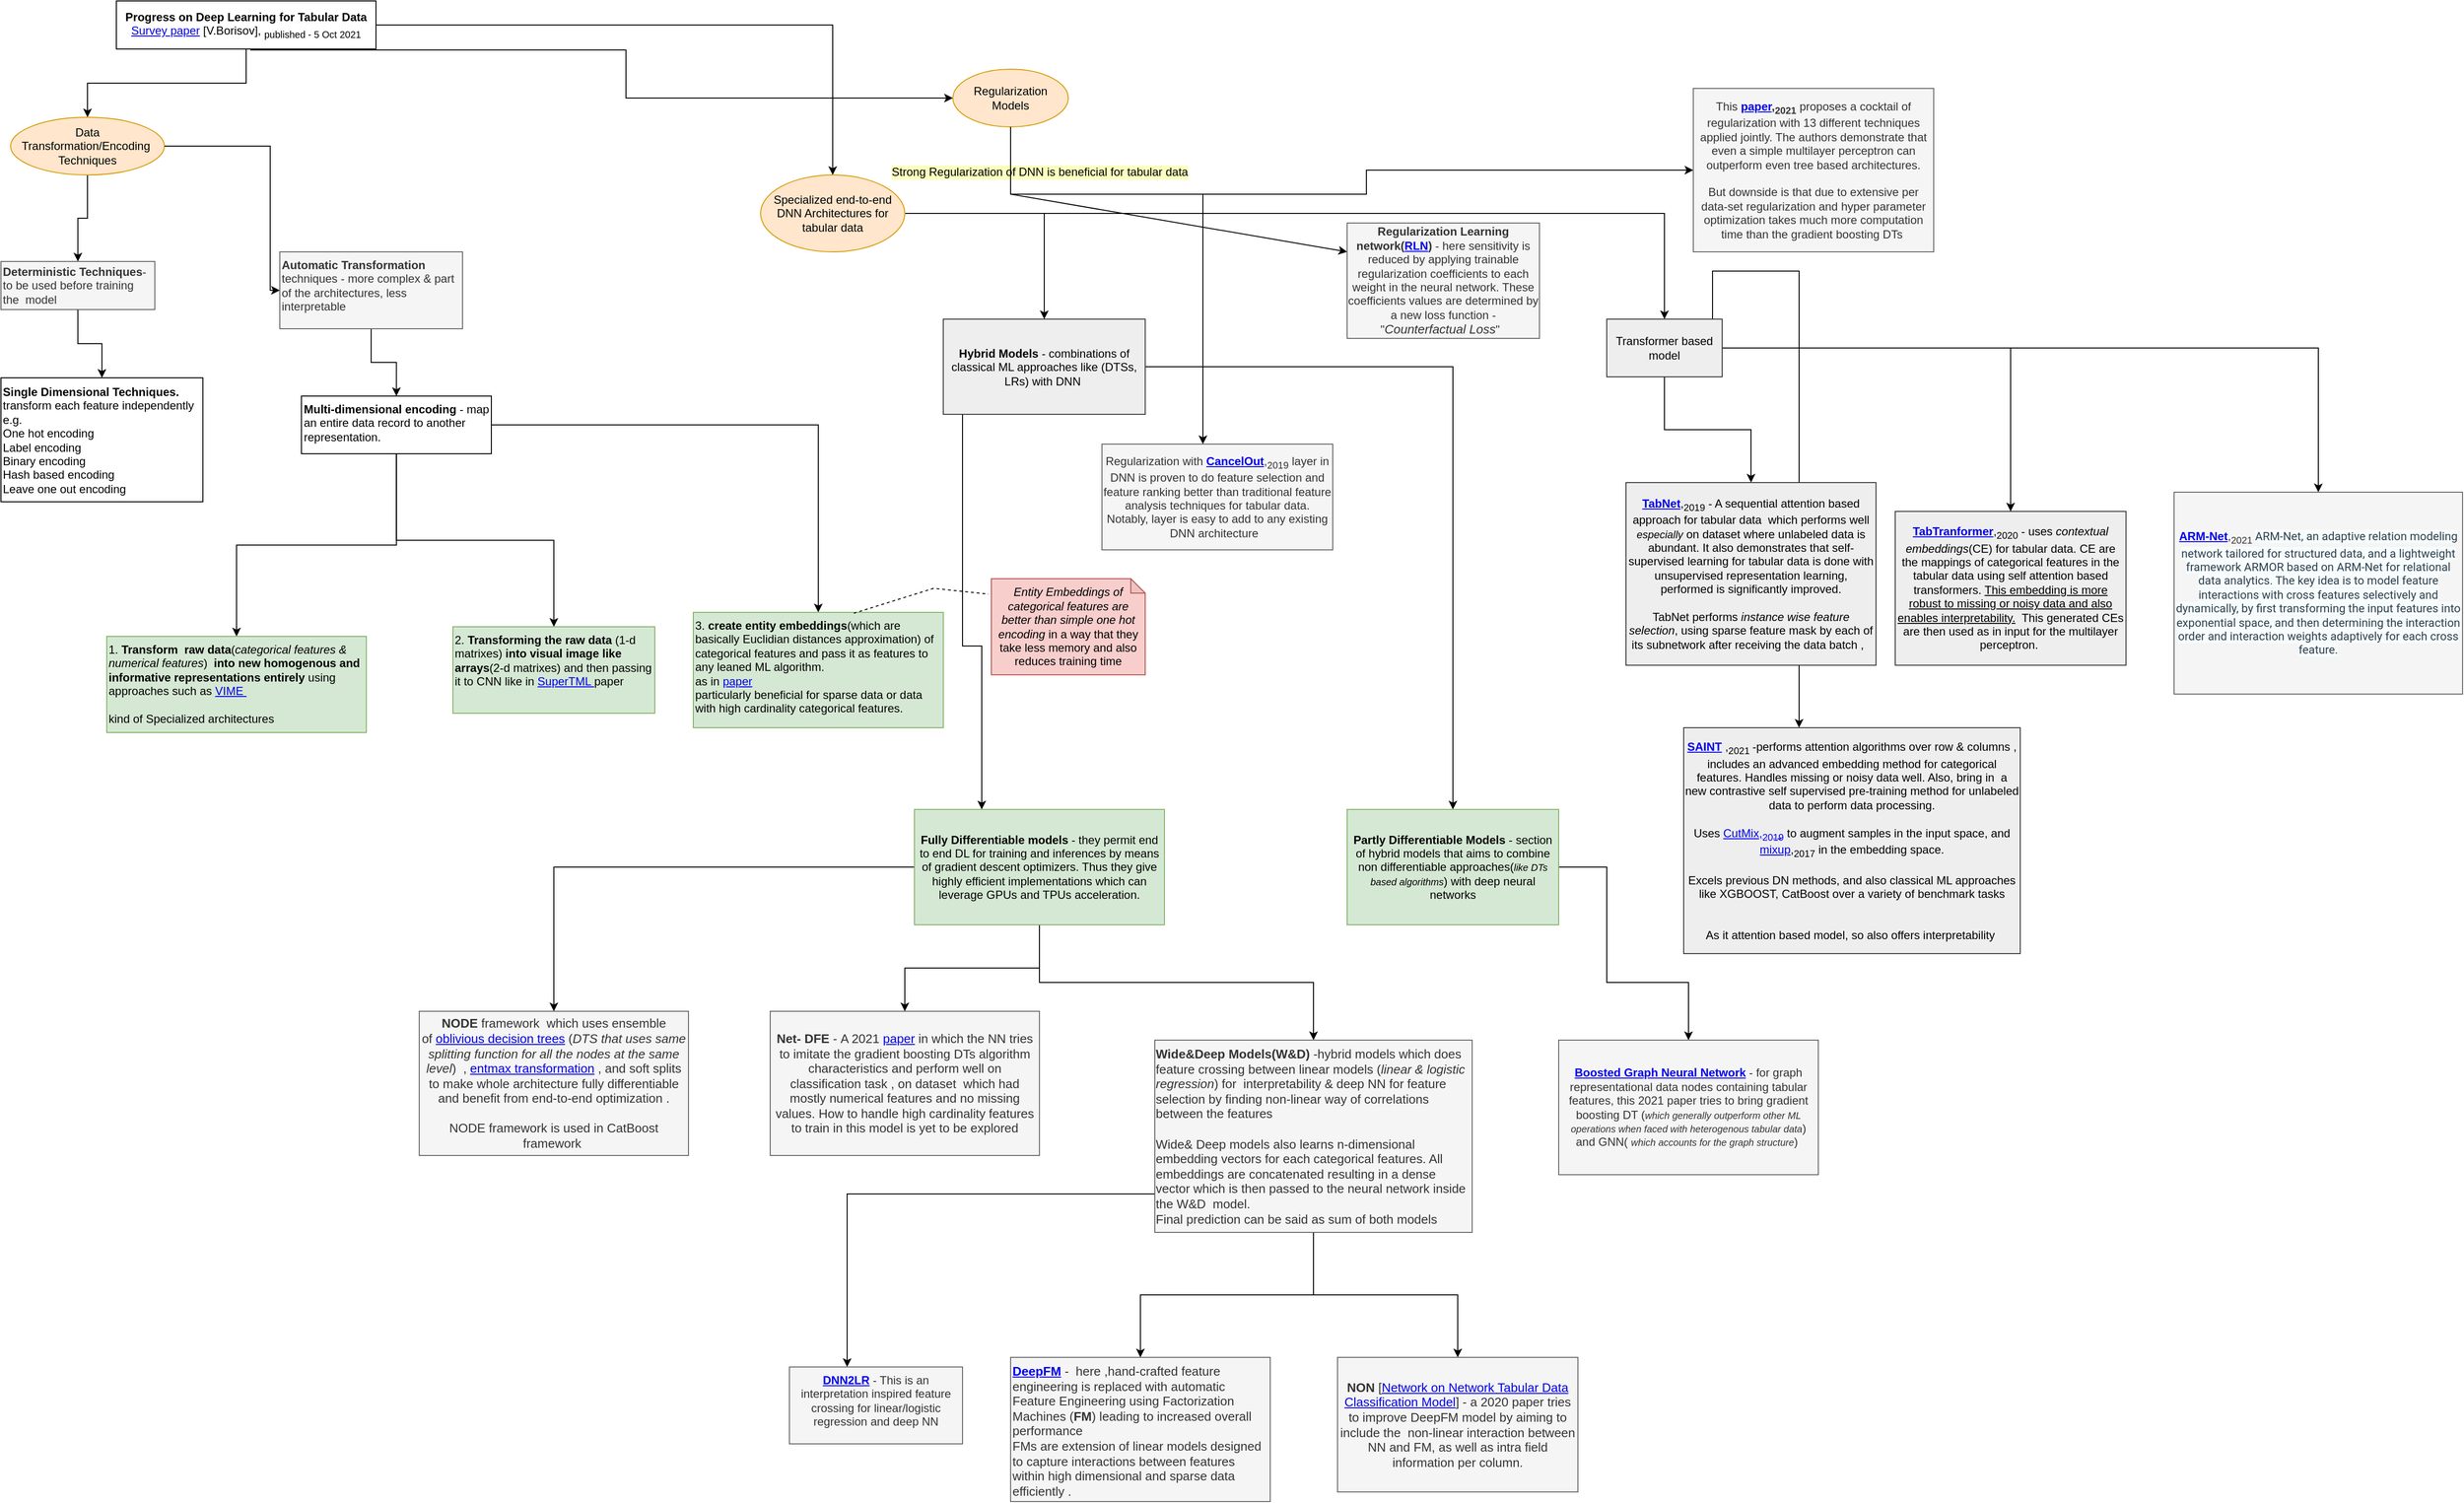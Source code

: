 <mxfile version="17.1.3" type="github">
  <diagram id="-sU3lRYDqtlFAzhdu7HP" name="Page-1">
    <mxGraphModel dx="4500" dy="2130" grid="1" gridSize="10" guides="1" tooltips="1" connect="1" arrows="1" fold="1" page="1" pageScale="1" pageWidth="850" pageHeight="1100" math="0" shadow="0">
      <root>
        <mxCell id="0" />
        <mxCell id="1" parent="0" />
        <mxCell id="ol4tRR3ZWzO9gdeLCyDH-3" value="" style="edgeStyle=orthogonalEdgeStyle;rounded=0;orthogonalLoop=1;jettySize=auto;html=1;" edge="1" parent="1" source="ol4tRR3ZWzO9gdeLCyDH-1" target="ol4tRR3ZWzO9gdeLCyDH-2">
          <mxGeometry relative="1" as="geometry" />
        </mxCell>
        <mxCell id="ol4tRR3ZWzO9gdeLCyDH-5" value="" style="edgeStyle=orthogonalEdgeStyle;rounded=0;orthogonalLoop=1;jettySize=auto;html=1;" edge="1" parent="1" source="ol4tRR3ZWzO9gdeLCyDH-1" target="ol4tRR3ZWzO9gdeLCyDH-4">
          <mxGeometry relative="1" as="geometry" />
        </mxCell>
        <mxCell id="ol4tRR3ZWzO9gdeLCyDH-7" value="" style="edgeStyle=orthogonalEdgeStyle;rounded=0;orthogonalLoop=1;jettySize=auto;html=1;" edge="1" parent="1" source="ol4tRR3ZWzO9gdeLCyDH-1" target="ol4tRR3ZWzO9gdeLCyDH-6">
          <mxGeometry relative="1" as="geometry">
            <Array as="points">
              <mxPoint x="270" y="70" />
              <mxPoint x="660" y="70" />
            </Array>
          </mxGeometry>
        </mxCell>
        <mxCell id="ol4tRR3ZWzO9gdeLCyDH-1" value="&lt;b&gt;Progress on Deep Learning for Tabular Data&lt;/b&gt;&lt;br&gt;&lt;a href=&quot;https://api.semanticscholar.org/CorpusID:238353897&quot;&gt;Survey paper&lt;/a&gt; [V.Borisov], &lt;sub&gt;published - 5 Oct 2021&lt;/sub&gt;" style="rounded=0;whiteSpace=wrap;html=1;" vertex="1" parent="1">
          <mxGeometry x="130" y="19" width="270" height="50" as="geometry" />
        </mxCell>
        <mxCell id="ol4tRR3ZWzO9gdeLCyDH-15" value="" style="edgeStyle=orthogonalEdgeStyle;rounded=0;orthogonalLoop=1;jettySize=auto;html=1;" edge="1" parent="1" source="ol4tRR3ZWzO9gdeLCyDH-2" target="ol4tRR3ZWzO9gdeLCyDH-14">
          <mxGeometry relative="1" as="geometry" />
        </mxCell>
        <mxCell id="ol4tRR3ZWzO9gdeLCyDH-2" value="Data Transformation/Encoding&amp;nbsp; Techniques" style="ellipse;whiteSpace=wrap;html=1;rounded=0;fillColor=#ffe6cc;strokeColor=#d79b00;" vertex="1" parent="1">
          <mxGeometry x="20" y="140" width="160" height="60" as="geometry" />
        </mxCell>
        <mxCell id="ol4tRR3ZWzO9gdeLCyDH-36" value="" style="edgeStyle=orthogonalEdgeStyle;rounded=0;orthogonalLoop=1;jettySize=auto;html=1;" edge="1" parent="1" source="ol4tRR3ZWzO9gdeLCyDH-4" target="ol4tRR3ZWzO9gdeLCyDH-35">
          <mxGeometry relative="1" as="geometry" />
        </mxCell>
        <mxCell id="ol4tRR3ZWzO9gdeLCyDH-38" value="" style="edgeStyle=orthogonalEdgeStyle;rounded=0;orthogonalLoop=1;jettySize=auto;html=1;" edge="1" parent="1" source="ol4tRR3ZWzO9gdeLCyDH-4" target="ol4tRR3ZWzO9gdeLCyDH-37">
          <mxGeometry relative="1" as="geometry" />
        </mxCell>
        <mxCell id="ol4tRR3ZWzO9gdeLCyDH-4" value="Specialized end-to-end DNN Architectures for tabular data" style="ellipse;whiteSpace=wrap;html=1;rounded=0;fillColor=#ffe6cc;strokeColor=#d79b00;" vertex="1" parent="1">
          <mxGeometry x="800" y="200" width="150" height="80" as="geometry" />
        </mxCell>
        <mxCell id="ol4tRR3ZWzO9gdeLCyDH-67" value="" style="edgeStyle=orthogonalEdgeStyle;rounded=0;orthogonalLoop=1;jettySize=auto;html=1;fontSize=12;" edge="1" parent="1" source="ol4tRR3ZWzO9gdeLCyDH-6" target="ol4tRR3ZWzO9gdeLCyDH-66">
          <mxGeometry relative="1" as="geometry">
            <Array as="points">
              <mxPoint x="1060" y="220" />
              <mxPoint x="1260" y="220" />
            </Array>
          </mxGeometry>
        </mxCell>
        <mxCell id="ol4tRR3ZWzO9gdeLCyDH-68" value="Strong Regularization of DNN is beneficial for tabular data" style="edgeLabel;html=1;align=center;verticalAlign=middle;resizable=0;points=[];fontSize=12;labelBackgroundColor=#FBFFBF;" vertex="1" connectable="0" parent="ol4tRR3ZWzO9gdeLCyDH-67">
          <mxGeometry x="0.293" y="-2" relative="1" as="geometry">
            <mxPoint x="-168" y="-96" as="offset" />
          </mxGeometry>
        </mxCell>
        <mxCell id="ol4tRR3ZWzO9gdeLCyDH-70" value="" style="edgeStyle=orthogonalEdgeStyle;rounded=0;orthogonalLoop=1;jettySize=auto;html=1;fontSize=12;" edge="1" parent="1" source="ol4tRR3ZWzO9gdeLCyDH-6" target="ol4tRR3ZWzO9gdeLCyDH-69">
          <mxGeometry relative="1" as="geometry">
            <Array as="points">
              <mxPoint x="1060" y="220" />
              <mxPoint x="1430" y="220" />
            </Array>
          </mxGeometry>
        </mxCell>
        <mxCell id="ol4tRR3ZWzO9gdeLCyDH-6" value="Regularization Models" style="ellipse;whiteSpace=wrap;html=1;rounded=0;fillColor=#ffe6cc;strokeColor=#d79b00;" vertex="1" parent="1">
          <mxGeometry x="1000" y="90" width="120" height="60" as="geometry" />
        </mxCell>
        <mxCell id="ol4tRR3ZWzO9gdeLCyDH-18" value="" style="edgeStyle=orthogonalEdgeStyle;rounded=0;orthogonalLoop=1;jettySize=auto;html=1;exitX=1;exitY=0.5;exitDx=0;exitDy=0;" edge="1" parent="1" source="ol4tRR3ZWzO9gdeLCyDH-2" target="ol4tRR3ZWzO9gdeLCyDH-17">
          <mxGeometry relative="1" as="geometry">
            <mxPoint x="330" y="340" as="sourcePoint" />
            <Array as="points">
              <mxPoint x="290" y="170" />
              <mxPoint x="290" y="320" />
            </Array>
          </mxGeometry>
        </mxCell>
        <mxCell id="ol4tRR3ZWzO9gdeLCyDH-24" value="" style="edgeStyle=orthogonalEdgeStyle;rounded=0;orthogonalLoop=1;jettySize=auto;html=1;" edge="1" parent="1" source="ol4tRR3ZWzO9gdeLCyDH-14" target="ol4tRR3ZWzO9gdeLCyDH-23">
          <mxGeometry relative="1" as="geometry" />
        </mxCell>
        <mxCell id="ol4tRR3ZWzO9gdeLCyDH-14" value="&lt;b&gt;Deterministic Techniques&lt;/b&gt;- to be used before training the&amp;nbsp; model" style="whiteSpace=wrap;html=1;fillColor=#f5f5f5;strokeColor=#666666;rounded=0;align=left;fontColor=#333333;" vertex="1" parent="1">
          <mxGeometry x="10" y="290" width="160" height="50" as="geometry" />
        </mxCell>
        <mxCell id="ol4tRR3ZWzO9gdeLCyDH-26" value="" style="edgeStyle=orthogonalEdgeStyle;rounded=0;orthogonalLoop=1;jettySize=auto;html=1;" edge="1" parent="1" source="ol4tRR3ZWzO9gdeLCyDH-17" target="ol4tRR3ZWzO9gdeLCyDH-25">
          <mxGeometry relative="1" as="geometry" />
        </mxCell>
        <mxCell id="ol4tRR3ZWzO9gdeLCyDH-17" value="&lt;b&gt;Automatic Transformation&lt;/b&gt; techniques - more complex &amp;amp; part of the architectures, less interpretable" style="whiteSpace=wrap;html=1;fillColor=#f5f5f5;strokeColor=#666666;rounded=0;align=left;verticalAlign=top;fontColor=#333333;" vertex="1" parent="1">
          <mxGeometry x="300" y="280" width="190" height="80" as="geometry" />
        </mxCell>
        <mxCell id="ol4tRR3ZWzO9gdeLCyDH-23" value="&lt;b&gt;Single Dimensional Techniques.&lt;/b&gt;&lt;br&gt;transform each feature independently&amp;nbsp;&lt;br&gt;e.g.&lt;br&gt;One hot encoding&lt;br&gt;Label encoding&lt;br&gt;Binary encoding&lt;br&gt;Hash based encoding&lt;br&gt;Leave one out encoding" style="rounded=0;whiteSpace=wrap;html=1;align=left;" vertex="1" parent="1">
          <mxGeometry x="10" y="411" width="210" height="129" as="geometry" />
        </mxCell>
        <mxCell id="ol4tRR3ZWzO9gdeLCyDH-28" value="" style="edgeStyle=orthogonalEdgeStyle;rounded=0;orthogonalLoop=1;jettySize=auto;html=1;" edge="1" parent="1" source="ol4tRR3ZWzO9gdeLCyDH-25" target="ol4tRR3ZWzO9gdeLCyDH-27">
          <mxGeometry relative="1" as="geometry" />
        </mxCell>
        <mxCell id="ol4tRR3ZWzO9gdeLCyDH-30" value="" style="edgeStyle=orthogonalEdgeStyle;rounded=0;orthogonalLoop=1;jettySize=auto;html=1;" edge="1" parent="1" source="ol4tRR3ZWzO9gdeLCyDH-25" target="ol4tRR3ZWzO9gdeLCyDH-29">
          <mxGeometry relative="1" as="geometry" />
        </mxCell>
        <mxCell id="ol4tRR3ZWzO9gdeLCyDH-32" value="" style="edgeStyle=orthogonalEdgeStyle;rounded=0;orthogonalLoop=1;jettySize=auto;html=1;" edge="1" parent="1" source="ol4tRR3ZWzO9gdeLCyDH-25" target="ol4tRR3ZWzO9gdeLCyDH-31">
          <mxGeometry relative="1" as="geometry" />
        </mxCell>
        <mxCell id="ol4tRR3ZWzO9gdeLCyDH-25" value="&lt;b&gt;Multi-dimensional encoding &lt;/b&gt;- map an entire data record to another representation." style="whiteSpace=wrap;html=1;align=left;verticalAlign=top;rounded=0;" vertex="1" parent="1">
          <mxGeometry x="322.5" y="430" width="197.5" height="60" as="geometry" />
        </mxCell>
        <mxCell id="ol4tRR3ZWzO9gdeLCyDH-27" value="1. &lt;b&gt;Transform&amp;nbsp; raw data&lt;/b&gt;(&lt;i&gt;categorical features &amp;amp; numerical features&lt;/i&gt;)&amp;nbsp; &lt;b&gt;into new homogenous and informative representations entirely &lt;/b&gt;using approaches such as &lt;a href=&quot;https://www.semanticscholar.org/paper/1be6ddac2e262ff915c9fc2eacbf615082240219&quot;&gt;VIME&lt;b&gt;&amp;nbsp;&lt;/b&gt;&lt;/a&gt;&lt;br&gt;&lt;br&gt;kind of Specialized architectures" style="whiteSpace=wrap;html=1;align=left;verticalAlign=top;fillColor=#d5e8d4;strokeColor=#82b366;rounded=0;" vertex="1" parent="1">
          <mxGeometry x="120" y="680" width="270" height="100" as="geometry" />
        </mxCell>
        <mxCell id="ol4tRR3ZWzO9gdeLCyDH-29" value="2. &lt;b&gt;Transforming the raw data&lt;/b&gt; (1-d matrixes) &lt;b&gt;into visual image like arrays&lt;/b&gt;(2-d matrixes) and then passing it to CNN like in &lt;a href=&quot;https://www.semanticscholar.org/paper/504fd8a5eec03ec865f43cae9886004ac7b96d67&quot;&gt;SuperTML &lt;/a&gt;paper" style="whiteSpace=wrap;html=1;align=left;verticalAlign=top;fillColor=#d5e8d4;strokeColor=#82b366;rounded=0;" vertex="1" parent="1">
          <mxGeometry x="480" y="670" width="210" height="90" as="geometry" />
        </mxCell>
        <mxCell id="ol4tRR3ZWzO9gdeLCyDH-31" value="3. &lt;b&gt;create entity embeddings&lt;/b&gt;(which are basically Euclidian distances approximation) of categorical features and pass it as features to any leaned ML algorithm.&amp;nbsp;&lt;br&gt;as in &lt;a href=&quot;https://www.semanticscholar.org/paper/f9408afe434ab6ea5e852d92d5454063815a8685&quot;&gt;paper&lt;/a&gt;&lt;br&gt;particularly beneficial for sparse data or data with high cardinality categorical features." style="whiteSpace=wrap;html=1;align=left;verticalAlign=top;fillColor=#d5e8d4;strokeColor=#82b366;rounded=0;" vertex="1" parent="1">
          <mxGeometry x="730" y="655" width="260" height="120" as="geometry" />
        </mxCell>
        <mxCell id="ol4tRR3ZWzO9gdeLCyDH-33" value="&lt;i&gt;Entity Embeddings of categorical features are better than simple one hot encoding&lt;/i&gt; in a way that they take less memory and also reduces training time" style="shape=note;whiteSpace=wrap;html=1;backgroundOutline=1;darkOpacity=0.05;size=15;fillColor=#f8cecc;strokeColor=#b85450;" vertex="1" parent="1">
          <mxGeometry x="1040" y="620" width="160" height="100" as="geometry" />
        </mxCell>
        <mxCell id="ol4tRR3ZWzO9gdeLCyDH-34" value="" style="endArrow=none;dashed=1;html=1;rounded=0;entryX=-0.019;entryY=0.16;entryDx=0;entryDy=0;entryPerimeter=0;exitX=0.642;exitY=0.008;exitDx=0;exitDy=0;exitPerimeter=0;" edge="1" parent="1" source="ol4tRR3ZWzO9gdeLCyDH-31" target="ol4tRR3ZWzO9gdeLCyDH-33">
          <mxGeometry width="50" height="50" relative="1" as="geometry">
            <mxPoint x="900" y="650" as="sourcePoint" />
            <mxPoint x="950" y="600" as="targetPoint" />
            <Array as="points">
              <mxPoint x="980" y="630" />
            </Array>
          </mxGeometry>
        </mxCell>
        <mxCell id="ol4tRR3ZWzO9gdeLCyDH-40" value="" style="edgeStyle=orthogonalEdgeStyle;rounded=0;orthogonalLoop=1;jettySize=auto;html=1;" edge="1" parent="1" source="ol4tRR3ZWzO9gdeLCyDH-35" target="ol4tRR3ZWzO9gdeLCyDH-39">
          <mxGeometry relative="1" as="geometry">
            <Array as="points">
              <mxPoint x="1010" y="690" />
              <mxPoint x="1030" y="690" />
            </Array>
          </mxGeometry>
        </mxCell>
        <mxCell id="ol4tRR3ZWzO9gdeLCyDH-42" value="" style="edgeStyle=orthogonalEdgeStyle;rounded=0;orthogonalLoop=1;jettySize=auto;html=1;" edge="1" parent="1" source="ol4tRR3ZWzO9gdeLCyDH-35" target="ol4tRR3ZWzO9gdeLCyDH-41">
          <mxGeometry relative="1" as="geometry" />
        </mxCell>
        <mxCell id="ol4tRR3ZWzO9gdeLCyDH-35" value="&lt;b&gt;Hybrid Models &lt;/b&gt;- combinations of classical ML approaches like (DTSs, LRs) with DNN&amp;nbsp;" style="whiteSpace=wrap;html=1;fillColor=#eeeeee;strokeColor=#36393d;rounded=0;" vertex="1" parent="1">
          <mxGeometry x="990" y="350" width="210" height="99" as="geometry" />
        </mxCell>
        <mxCell id="ol4tRR3ZWzO9gdeLCyDH-59" value="" style="edgeStyle=orthogonalEdgeStyle;rounded=0;orthogonalLoop=1;jettySize=auto;html=1;fontSize=10;" edge="1" parent="1" source="ol4tRR3ZWzO9gdeLCyDH-37" target="ol4tRR3ZWzO9gdeLCyDH-58">
          <mxGeometry relative="1" as="geometry" />
        </mxCell>
        <mxCell id="ol4tRR3ZWzO9gdeLCyDH-61" value="" style="edgeStyle=orthogonalEdgeStyle;rounded=0;orthogonalLoop=1;jettySize=auto;html=1;fontSize=11;" edge="1" parent="1" source="ol4tRR3ZWzO9gdeLCyDH-37" target="ol4tRR3ZWzO9gdeLCyDH-60">
          <mxGeometry relative="1" as="geometry" />
        </mxCell>
        <mxCell id="ol4tRR3ZWzO9gdeLCyDH-63" value="" style="edgeStyle=orthogonalEdgeStyle;rounded=0;orthogonalLoop=1;jettySize=auto;html=1;fontSize=11;" edge="1" parent="1" source="ol4tRR3ZWzO9gdeLCyDH-37" target="ol4tRR3ZWzO9gdeLCyDH-62">
          <mxGeometry relative="1" as="geometry" />
        </mxCell>
        <mxCell id="ol4tRR3ZWzO9gdeLCyDH-65" value="" style="edgeStyle=orthogonalEdgeStyle;rounded=0;orthogonalLoop=1;jettySize=auto;html=1;fontSize=12;" edge="1" parent="1" source="ol4tRR3ZWzO9gdeLCyDH-37" target="ol4tRR3ZWzO9gdeLCyDH-64">
          <mxGeometry relative="1" as="geometry">
            <Array as="points">
              <mxPoint x="1790" y="300" />
              <mxPoint x="1880" y="300" />
            </Array>
          </mxGeometry>
        </mxCell>
        <mxCell id="ol4tRR3ZWzO9gdeLCyDH-37" value="Transformer based model" style="whiteSpace=wrap;html=1;fillColor=#eeeeee;strokeColor=#36393d;rounded=0;" vertex="1" parent="1">
          <mxGeometry x="1680" y="350" width="120" height="60" as="geometry" />
        </mxCell>
        <mxCell id="ol4tRR3ZWzO9gdeLCyDH-44" value="" style="edgeStyle=orthogonalEdgeStyle;rounded=0;orthogonalLoop=1;jettySize=auto;html=1;" edge="1" parent="1" source="ol4tRR3ZWzO9gdeLCyDH-39" target="ol4tRR3ZWzO9gdeLCyDH-43">
          <mxGeometry relative="1" as="geometry" />
        </mxCell>
        <mxCell id="ol4tRR3ZWzO9gdeLCyDH-46" value="" style="edgeStyle=orthogonalEdgeStyle;rounded=0;orthogonalLoop=1;jettySize=auto;html=1;" edge="1" parent="1" source="ol4tRR3ZWzO9gdeLCyDH-39" target="ol4tRR3ZWzO9gdeLCyDH-45">
          <mxGeometry relative="1" as="geometry" />
        </mxCell>
        <mxCell id="ol4tRR3ZWzO9gdeLCyDH-48" value="" style="edgeStyle=orthogonalEdgeStyle;rounded=0;orthogonalLoop=1;jettySize=auto;html=1;" edge="1" parent="1" source="ol4tRR3ZWzO9gdeLCyDH-39" target="ol4tRR3ZWzO9gdeLCyDH-47">
          <mxGeometry relative="1" as="geometry" />
        </mxCell>
        <mxCell id="ol4tRR3ZWzO9gdeLCyDH-39" value="&lt;b&gt;Fully Differentiable models&lt;/b&gt; - they permit end to end DL for training and inferences by means of gradient descent optimizers. Thus they give highly efficient implementations which can leverage GPUs and TPUs acceleration." style="whiteSpace=wrap;html=1;fillColor=#d5e8d4;strokeColor=#82b366;rounded=0;" vertex="1" parent="1">
          <mxGeometry x="960" y="860" width="260" height="120" as="geometry" />
        </mxCell>
        <mxCell id="ol4tRR3ZWzO9gdeLCyDH-57" value="" style="edgeStyle=orthogonalEdgeStyle;rounded=0;orthogonalLoop=1;jettySize=auto;html=1;fontSize=10;" edge="1" parent="1" source="ol4tRR3ZWzO9gdeLCyDH-41" target="ol4tRR3ZWzO9gdeLCyDH-56">
          <mxGeometry relative="1" as="geometry">
            <Array as="points">
              <mxPoint x="1680" y="920" />
              <mxPoint x="1680" y="1040" />
              <mxPoint x="1765" y="1040" />
            </Array>
          </mxGeometry>
        </mxCell>
        <mxCell id="ol4tRR3ZWzO9gdeLCyDH-41" value="&lt;b&gt;Partly Differentiable Models&lt;/b&gt; - section of hybrid models that aims to combine non differentiable approaches(&lt;i&gt;&lt;font style=&quot;font-size: 10px&quot;&gt;like DTs based algorithms&lt;/font&gt;&lt;/i&gt;) with deep neural networks" style="whiteSpace=wrap;html=1;fillColor=#d5e8d4;strokeColor=#82b366;rounded=0;" vertex="1" parent="1">
          <mxGeometry x="1410" y="860" width="220" height="120" as="geometry" />
        </mxCell>
        <mxCell id="ol4tRR3ZWzO9gdeLCyDH-43" value="&lt;b style=&quot;font-size: 13px;&quot;&gt;NODE &lt;/b&gt;framework&amp;nbsp; which uses ensemble of&amp;nbsp;&lt;a href=&quot;https://www.semanticscholar.org/paper/f123360fe7c9d721524367c51cbbc3205f8166d2&quot; style=&quot;font-size: 13px;&quot;&gt;oblivious decision trees&lt;/a&gt;&amp;nbsp;(&lt;i style=&quot;font-size: 13px;&quot;&gt;DTS that uses same splitting function for all the nodes at the same level&lt;/i&gt;)&amp;nbsp; , &lt;a href=&quot;https://www.semanticscholar.org/paper/3cee801d10f410f0feb1a2390776a01ba2765001&quot; style=&quot;font-size: 13px;&quot;&gt;entmax transformation&lt;/a&gt; , and soft splits to make whole architecture fully differentiable and benefit from end-to-end optimization .&lt;br style=&quot;font-size: 13px;&quot;&gt;&lt;br style=&quot;font-size: 13px;&quot;&gt;NODE framework is used in CatBoost framework&amp;nbsp;" style="whiteSpace=wrap;html=1;rounded=0;fillColor=#f5f5f5;fontColor=#333333;strokeColor=#666666;fontSize=13;" vertex="1" parent="1">
          <mxGeometry x="445" y="1070" width="280" height="150" as="geometry" />
        </mxCell>
        <mxCell id="ol4tRR3ZWzO9gdeLCyDH-45" value="&lt;b style=&quot;font-size: 13px;&quot;&gt;Net- DFE &lt;/b&gt;-&amp;nbsp;A 2021 &lt;a href=&quot;https://www.semanticscholar.org/paper/af5151a0b22be3cb9a107c6af563b3603156246b&quot; style=&quot;font-size: 13px;&quot;&gt;paper&lt;/a&gt;&amp;nbsp;in which the NN tries to imitate the gradient boosting DTs algorithm characteristics and perform well on classification task , on dataset&amp;nbsp; which had mostly numerical features and no missing values. How to handle high cardinality features to train in this model is yet to be explored" style="whiteSpace=wrap;html=1;fillColor=#f5f5f5;strokeColor=#666666;fontColor=#333333;rounded=0;fontSize=13;" vertex="1" parent="1">
          <mxGeometry x="810" y="1070" width="280" height="150" as="geometry" />
        </mxCell>
        <mxCell id="ol4tRR3ZWzO9gdeLCyDH-50" value="" style="edgeStyle=orthogonalEdgeStyle;rounded=0;orthogonalLoop=1;jettySize=auto;html=1;" edge="1" parent="1" source="ol4tRR3ZWzO9gdeLCyDH-47" target="ol4tRR3ZWzO9gdeLCyDH-49">
          <mxGeometry relative="1" as="geometry">
            <Array as="points">
              <mxPoint x="1240" y="1260" />
              <mxPoint x="890" y="1260" />
            </Array>
          </mxGeometry>
        </mxCell>
        <mxCell id="ol4tRR3ZWzO9gdeLCyDH-53" value="" style="edgeStyle=orthogonalEdgeStyle;rounded=0;orthogonalLoop=1;jettySize=auto;html=1;fontSize=13;" edge="1" parent="1" source="ol4tRR3ZWzO9gdeLCyDH-47" target="ol4tRR3ZWzO9gdeLCyDH-52">
          <mxGeometry relative="1" as="geometry" />
        </mxCell>
        <mxCell id="ol4tRR3ZWzO9gdeLCyDH-55" value="" style="edgeStyle=orthogonalEdgeStyle;rounded=0;orthogonalLoop=1;jettySize=auto;html=1;fontSize=13;" edge="1" parent="1" source="ol4tRR3ZWzO9gdeLCyDH-47" target="ol4tRR3ZWzO9gdeLCyDH-54">
          <mxGeometry relative="1" as="geometry" />
        </mxCell>
        <mxCell id="ol4tRR3ZWzO9gdeLCyDH-47" value="&lt;div style=&quot;text-align: left&quot;&gt;&lt;b&gt;Wide&amp;amp;Deep Models(W&amp;amp;D)&lt;/b&gt;&lt;span&gt; -hybrid models which does feature crossing between linear models (&lt;/span&gt;&lt;i&gt;linear &amp;amp; logistic regression&lt;/i&gt;&lt;span&gt;) for&amp;nbsp; interpretability &amp;amp; deep NN for feature selection by finding non-linear way of correlations between the features&lt;/span&gt;&lt;/div&gt;&lt;div style=&quot;text-align: left&quot;&gt;&lt;br&gt;&lt;/div&gt;&lt;div style=&quot;text-align: left&quot;&gt;&lt;span&gt;Wide&amp;amp; Deep models also learns n-dimensional embedding vectors for each categorical features. All embeddings are concatenated resulting in a dense vector which is then passed to the neural network inside the W&amp;amp;D&amp;nbsp; model.&lt;/span&gt;&lt;/div&gt;&lt;div style=&quot;text-align: left&quot;&gt;&lt;span&gt;Final prediction can be said as sum of both models&lt;/span&gt;&lt;/div&gt;" style="whiteSpace=wrap;html=1;fillColor=#f5f5f5;strokeColor=#666666;fontColor=#333333;rounded=0;verticalAlign=top;fontSize=13;" vertex="1" parent="1">
          <mxGeometry x="1210" y="1100" width="330" height="200" as="geometry" />
        </mxCell>
        <mxCell id="ol4tRR3ZWzO9gdeLCyDH-49" value="&lt;b&gt;&lt;a href=&quot;https://www.semanticscholar.org/paper/4187c6acfdf5161bfdbc209a512582de8e24f256&quot;&gt;DNN2LR&lt;/a&gt;&lt;/b&gt; - This is an interpretation inspired feature crossing for linear/logistic regression and deep NN" style="rounded=0;whiteSpace=wrap;html=1;verticalAlign=top;fillColor=#f5f5f5;strokeColor=#666666;fontColor=#333333;" vertex="1" parent="1">
          <mxGeometry x="830" y="1440" width="180" height="80" as="geometry" />
        </mxCell>
        <mxCell id="ol4tRR3ZWzO9gdeLCyDH-52" value="&lt;b&gt;&lt;a href=&quot;https://www.semanticscholar.org/paper/1d122a074c936fcfd95faf44608e377a9d1799c8&quot;&gt;DeepFM&lt;/a&gt; &lt;/b&gt;-&amp;nbsp; here ,hand-crafted feature engineering is replaced with automatic Feature Engineering using Factorization Machines (&lt;b&gt;FM&lt;/b&gt;) leading to increased overall performance&lt;br&gt;FMs are extension of linear models designed to capture interactions between features within high dimensional and sparse data efficiently .&amp;nbsp;&amp;nbsp;" style="whiteSpace=wrap;html=1;fontSize=13;verticalAlign=top;fillColor=#f5f5f5;strokeColor=#666666;fontColor=#333333;rounded=0;align=left;" vertex="1" parent="1">
          <mxGeometry x="1060" y="1430" width="270" height="150" as="geometry" />
        </mxCell>
        <mxCell id="ol4tRR3ZWzO9gdeLCyDH-54" value="&lt;b&gt;NON&lt;/b&gt;&amp;nbsp;[&lt;a href=&quot;https://deepai.org/publication/network-on-network-for-tabular-data-classification-in-real-world-applications&quot;&gt;Network on Network Tabular Data Classification Model&lt;/a&gt;] - a 2020 paper tries to improve DeepFM model by aiming to include the&amp;nbsp;&amp;nbsp;non-linear interaction between NN and FM, as well as intra field information per column." style="whiteSpace=wrap;html=1;fontSize=13;verticalAlign=middle;fillColor=#f5f5f5;strokeColor=#666666;fontColor=#333333;rounded=0;" vertex="1" parent="1">
          <mxGeometry x="1400" y="1430" width="250" height="140" as="geometry" />
        </mxCell>
        <mxCell id="ol4tRR3ZWzO9gdeLCyDH-56" value="&lt;b&gt;&lt;a href=&quot;https://www.semanticscholar.org/paper/07d38f062da2f13e3ff532d630aacc3e8dcaccca&quot;&gt;Boosted Graph Neural Network&lt;/a&gt;&lt;/b&gt; - for graph representational data nodes containing tabular features, this 2021 paper tries to bring gradient boosting DT (&lt;font style=&quot;font-size: 10px&quot;&gt;&lt;i&gt;which generally outperform other ML operations when faced with heterogenous tabular data&lt;/i&gt;&lt;/font&gt;) and GNN( &lt;font style=&quot;font-size: 10px&quot;&gt;&lt;i&gt;which accounts for the graph structure&lt;/i&gt;&lt;/font&gt;)&amp;nbsp;" style="whiteSpace=wrap;html=1;fillColor=#f5f5f5;strokeColor=#666666;fontColor=#333333;rounded=0;" vertex="1" parent="1">
          <mxGeometry x="1630" y="1100" width="270" height="140" as="geometry" />
        </mxCell>
        <mxCell id="ol4tRR3ZWzO9gdeLCyDH-58" value="&lt;a href=&quot;https://www.semanticscholar.org/paper/efbd8e7a45cac8f025ba8a4de95b492d8d392c95&quot;&gt;&lt;b&gt;TabNet&lt;/b&gt;&lt;/a&gt;,&lt;sub&gt;2019&lt;/sub&gt;&amp;nbsp;- A sequential attention based approach for tabular data&amp;nbsp; which performs well &lt;i&gt;&lt;font style=&quot;font-size: 11px&quot;&gt;especially&lt;/font&gt;&lt;/i&gt; on dataset where unlabeled data is abundant. It also demonstrates that self-supervised learning for tabular data is done with unsupervised representation learning, performed is significantly improved.&lt;br&gt;&lt;br&gt;TabNet performs &lt;i&gt;instance wise feature selection&lt;/i&gt;, using sparse feature mask by each of its subnetwork after receiving the data batch ,&amp;nbsp;&amp;nbsp;" style="whiteSpace=wrap;html=1;fillColor=#eeeeee;strokeColor=#36393d;rounded=0;" vertex="1" parent="1">
          <mxGeometry x="1700" y="520" width="260" height="190" as="geometry" />
        </mxCell>
        <mxCell id="ol4tRR3ZWzO9gdeLCyDH-60" value="&lt;a href=&quot;https://www.semanticscholar.org/paper/a2ec47b9bcc95d2456a8a42199233e5d9129ef18&quot;&gt;&lt;b&gt;TabTranformer&lt;/b&gt;&lt;/a&gt;,&lt;sub&gt;2020&lt;/sub&gt; - uses &lt;i&gt;contextual embeddings&lt;/i&gt;(CE) for tabular data. CE are the mappings of categorical features in the tabular data using self attention based transformers. &lt;u&gt;This embedding is more robust to missing or noisy data and also enables interpretability.&lt;/u&gt;&amp;nbsp; This generated CEs are then used as in input for the multilayer perceptron.&amp;nbsp;" style="whiteSpace=wrap;html=1;fillColor=#eeeeee;strokeColor=#36393d;rounded=0;" vertex="1" parent="1">
          <mxGeometry x="1980" y="550" width="240" height="160" as="geometry" />
        </mxCell>
        <mxCell id="ol4tRR3ZWzO9gdeLCyDH-62" value="&lt;b&gt;&lt;a href=&quot;https://www.semanticscholar.org/paper/3078ef4727c87fe6393517c3a9153bd3d7bf32d5&quot;&gt;ARM-Net&lt;/a&gt;&lt;/b&gt;,&lt;sub&gt;2021&amp;nbsp;&lt;/sub&gt;&lt;font color=&quot;#2e414f&quot; face=&quot;roboto, helvetica neue, arial, sans-serif&quot; size=&quot;1&quot;&gt;&lt;span style=&quot;font-size: 12px ; line-height: 1 ; background-color: rgb(247 , 252 , 252)&quot;&gt;ARM-Net, an adaptive relation modeling network tailored for structured data, and a lightweight framework ARMOR based on ARM-Net for relational data analytics. The key idea is to model feature interactions with cross features selectively and dynamically, by first transforming the input features into exponential space, and then determining the interaction order and interaction weights adaptively for each cross feature.&lt;/span&gt;&lt;/font&gt;" style="whiteSpace=wrap;html=1;fillColor=#f5f5f5;strokeColor=#666666;rounded=0;fontColor=#333333;" vertex="1" parent="1">
          <mxGeometry x="2270" y="530" width="300" height="210" as="geometry" />
        </mxCell>
        <mxCell id="ol4tRR3ZWzO9gdeLCyDH-64" value="&lt;a href=&quot;https://www.semanticscholar.org/paper/5fa2103e36b3e76e49edb8433a1206a6b25e3ead&quot;&gt;&lt;b&gt;SAINT&lt;/b&gt;&lt;/a&gt;&amp;nbsp;,&lt;sub&gt;2021 &lt;/sub&gt;-performs attention algorithms over row &amp;amp; columns , includes an advanced embedding method for categorical features. Handles missing or noisy data well. Also, bring in&amp;nbsp; a new contrastive self supervised pre-training method for unlabeled data to perform data processing.&lt;br&gt;&lt;br&gt;Uses &lt;a href=&quot;https://www.semanticscholar.org/paper/ed17929e66da7f8fbc3666bf5eb613d302ddde0c&quot;&gt;CutMix,&lt;sub&gt;2019&lt;/sub&gt;&lt;/a&gt;&amp;nbsp;to augment samples in the input space, and &lt;a href=&quot;https://www.semanticscholar.org/paper/4feef0fd284feb1233399b400eb897f59ec92755&quot;&gt;mixup&lt;/a&gt;,&lt;sub&gt;2017&lt;/sub&gt; in the embedding space.&lt;br&gt;&lt;br&gt;Excels previous DN methods, and also classical ML approaches like XGBOOST, CatBoost over a variety of benchmark tasks&lt;br&gt;&lt;br&gt;&lt;br&gt;As it attention based model, so also offers interpretability&amp;nbsp;" style="whiteSpace=wrap;html=1;fillColor=#eeeeee;strokeColor=#36393d;rounded=0;" vertex="1" parent="1">
          <mxGeometry x="1760" y="775" width="350" height="235" as="geometry" />
        </mxCell>
        <mxCell id="ol4tRR3ZWzO9gdeLCyDH-66" value="Regularization with &lt;a href=&quot;https://www.semanticscholar.org/paper/d310563ba4225e6f8677995ecf70aff268ea3e46&quot;&gt;&lt;b&gt;CancelOut&lt;/b&gt;&lt;/a&gt;,&lt;sub&gt;2019&lt;/sub&gt; layer in DNN is proven to do feature selection and feature ranking better than traditional feature analysis techniques for tabular data. Notably, layer is easy to add to any existing DNN architecture&amp;nbsp;&amp;nbsp;" style="whiteSpace=wrap;html=1;fillColor=#f5f5f5;strokeColor=#666666;rounded=0;fontColor=#333333;" vertex="1" parent="1">
          <mxGeometry x="1155" y="480" width="240" height="110" as="geometry" />
        </mxCell>
        <mxCell id="ol4tRR3ZWzO9gdeLCyDH-69" value="This &lt;b&gt;&lt;a href=&quot;https://www.semanticscholar.org/paper/07b64856abe1b69dba22da9ca69781d96ea6ecaa&quot;&gt;paper&lt;/a&gt;,&lt;sub&gt;2021&lt;/sub&gt;&lt;/b&gt; proposes a cocktail of regularization with 13 different techniques applied jointly. The authors demonstrate that even a simple multilayer perceptron can outperform even tree based architectures.&lt;br&gt;&lt;br&gt;But downside is that due to extensive per data-set regularization and hyper parameter optimization takes much more computation time than the gradient boosting DTs&amp;nbsp;" style="whiteSpace=wrap;html=1;fillColor=#f5f5f5;strokeColor=#666666;rounded=0;fontColor=#333333;" vertex="1" parent="1">
          <mxGeometry x="1770" y="110" width="250" height="170" as="geometry" />
        </mxCell>
        <mxCell id="ol4tRR3ZWzO9gdeLCyDH-71" value="&lt;b&gt;Regularization Learning network(&lt;a href=&quot;https://www.semanticscholar.org/paper/4f8d648c52edf74e41b0996128aa536e13cc7e82&quot;&gt;RLN&lt;/a&gt;)&lt;/b&gt; - here sensitivity is reduced by applying trainable regularization coefficients to each weight in the neural network. These coefficients values are determined by a new loss function - &quot;&lt;i&gt;&lt;font style=&quot;font-size: 13px&quot;&gt;Counterfactual Loss&lt;/font&gt;&lt;/i&gt;&quot;&amp;nbsp;&amp;nbsp;" style="whiteSpace=wrap;html=1;fillColor=#f5f5f5;strokeColor=#666666;fontColor=#333333;rounded=0;" vertex="1" parent="1">
          <mxGeometry x="1410" y="250" width="200" height="120" as="geometry" />
        </mxCell>
        <mxCell id="ol4tRR3ZWzO9gdeLCyDH-73" value="" style="endArrow=classic;html=1;rounded=0;fontSize=13;exitX=0.5;exitY=1;exitDx=0;exitDy=0;entryX=0;entryY=0.25;entryDx=0;entryDy=0;" edge="1" parent="1" source="ol4tRR3ZWzO9gdeLCyDH-6" target="ol4tRR3ZWzO9gdeLCyDH-71">
          <mxGeometry width="50" height="50" relative="1" as="geometry">
            <mxPoint x="1230" y="330" as="sourcePoint" />
            <mxPoint x="1280" y="280" as="targetPoint" />
            <Array as="points">
              <mxPoint x="1060" y="220" />
            </Array>
          </mxGeometry>
        </mxCell>
      </root>
    </mxGraphModel>
  </diagram>
</mxfile>

